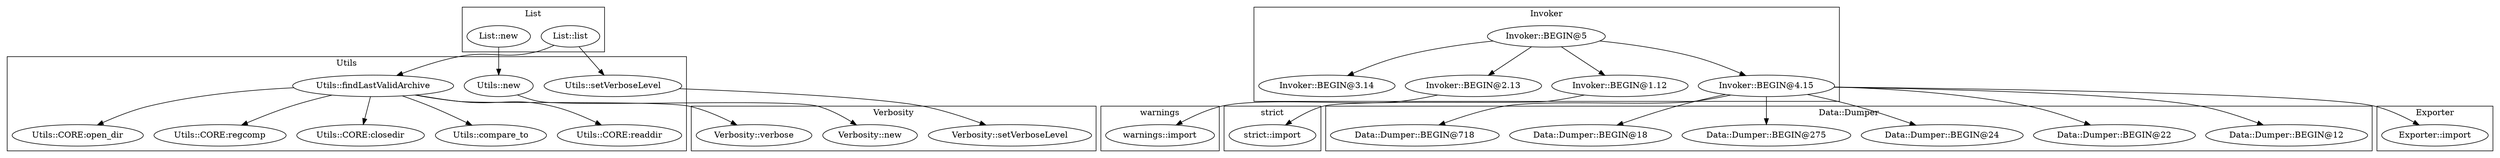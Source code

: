 digraph {
graph [overlap=false]
subgraph cluster_Utils {
	label="Utils";
	"Utils::CORE:open_dir";
	"Utils::findLastValidArchive";
	"Utils::CORE:regcomp";
	"Utils::CORE:closedir";
	"Utils::setVerboseLevel";
	"Utils::new";
	"Utils::compare_to";
	"Utils::CORE:readdir";
}
subgraph cluster_Invoker {
	label="Invoker";
	"Invoker::BEGIN@3.14";
	"Invoker::BEGIN@5";
	"Invoker::BEGIN@2.13";
	"Invoker::BEGIN@1.12";
	"Invoker::BEGIN@4.15";
}
subgraph cluster_warnings {
	label="warnings";
	"warnings::import";
}
subgraph cluster_Data_Dumper {
	label="Data::Dumper";
	"Data::Dumper::BEGIN@12";
	"Data::Dumper::BEGIN@22";
	"Data::Dumper::BEGIN@24";
	"Data::Dumper::BEGIN@275";
	"Data::Dumper::BEGIN@18";
	"Data::Dumper::BEGIN@718";
}
subgraph cluster_strict {
	label="strict";
	"strict::import";
}
subgraph cluster_Verbosity {
	label="Verbosity";
	"Verbosity::new";
	"Verbosity::setVerboseLevel";
	"Verbosity::verbose";
}
subgraph cluster_List {
	label="List";
	"List::list";
	"List::new";
}
subgraph cluster_Exporter {
	label="Exporter";
	"Exporter::import";
}
"Utils::findLastValidArchive" -> "Utils::CORE:open_dir";
"Invoker::BEGIN@5" -> "Invoker::BEGIN@2.13";
"Invoker::BEGIN@4.15" -> "Data::Dumper::BEGIN@22";
"Invoker::BEGIN@4.15" -> "Data::Dumper::BEGIN@275";
"Invoker::BEGIN@4.15" -> "Exporter::import";
"Utils::setVerboseLevel" -> "Verbosity::setVerboseLevel";
"Utils::findLastValidArchive" -> "Utils::CORE:readdir";
"Invoker::BEGIN@4.15" -> "Data::Dumper::BEGIN@24";
"Invoker::BEGIN@5" -> "Invoker::BEGIN@4.15";
"Invoker::BEGIN@5" -> "Invoker::BEGIN@1.12";
"Invoker::BEGIN@2.13" -> "warnings::import";
"Invoker::BEGIN@4.15" -> "Data::Dumper::BEGIN@12";
"Utils::findLastValidArchive" -> "Utils::CORE:closedir";
"Utils::new" -> "Verbosity::new";
"Utils::findLastValidArchive" -> "Utils::CORE:regcomp";
"Invoker::BEGIN@4.15" -> "Data::Dumper::BEGIN@718";
"Invoker::BEGIN@4.15" -> "Data::Dumper::BEGIN@18";
"Utils::findLastValidArchive" -> "Verbosity::verbose";
"Invoker::BEGIN@5" -> "Invoker::BEGIN@3.14";
"List::list" -> "Utils::setVerboseLevel";
"List::new" -> "Utils::new";
"List::list" -> "Utils::findLastValidArchive";
"Invoker::BEGIN@1.12" -> "strict::import";
"Utils::findLastValidArchive" -> "Utils::compare_to";
}
